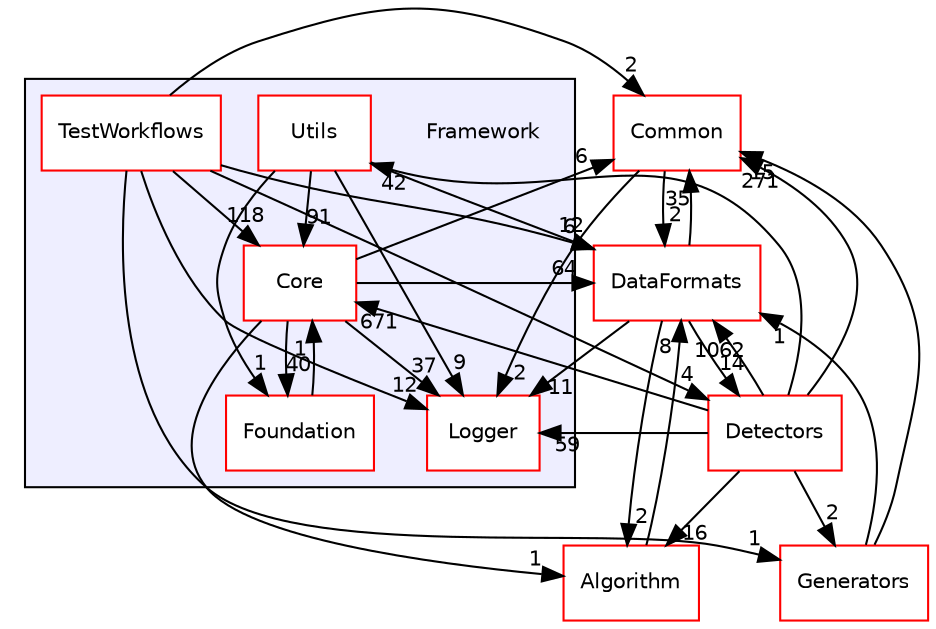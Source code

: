 digraph "/home/travis/build/AliceO2Group/AliceO2/Framework" {
  bgcolor=transparent;
  compound=true
  node [ fontsize="10", fontname="Helvetica"];
  edge [ labelfontsize="10", labelfontname="Helvetica"];
  subgraph clusterdir_bcbb2cf9a3d3d83e5515c82071a07177 {
    graph [ bgcolor="#eeeeff", pencolor="black", label="" URL="dir_bcbb2cf9a3d3d83e5515c82071a07177.html"];
    dir_bcbb2cf9a3d3d83e5515c82071a07177 [shape=plaintext label="Framework"];
    dir_9f165b2481dacfe69aa54d326bd5cd47 [shape=box label="Core" color="red" fillcolor="white" style="filled" URL="dir_9f165b2481dacfe69aa54d326bd5cd47.html"];
    dir_5d813cdce1e9826318f2aba62999ca51 [shape=box label="Foundation" color="red" fillcolor="white" style="filled" URL="dir_5d813cdce1e9826318f2aba62999ca51.html"];
    dir_ab5a80d4bd40f73f0851d5ff6a022779 [shape=box label="Logger" color="red" fillcolor="white" style="filled" URL="dir_ab5a80d4bd40f73f0851d5ff6a022779.html"];
    dir_a8f73827fca2a0188d35dc47dc5b0ea3 [shape=box label="TestWorkflows" color="red" fillcolor="white" style="filled" URL="dir_a8f73827fca2a0188d35dc47dc5b0ea3.html"];
    dir_86f64936653d09622c529b3cc7c8edcd [shape=box label="Utils" color="red" fillcolor="white" style="filled" URL="dir_86f64936653d09622c529b3cc7c8edcd.html"];
  }
  dir_0b342c6c6b7d2278121a0bb9c4985063 [shape=box label="Generators" color="red" URL="dir_0b342c6c6b7d2278121a0bb9c4985063.html"];
  dir_4ab6b4cc6a7edbff49100e9123df213f [shape=box label="Common" color="red" URL="dir_4ab6b4cc6a7edbff49100e9123df213f.html"];
  dir_051dca18e802f8e9474f2e30d29c04e0 [shape=box label="Detectors" color="red" URL="dir_051dca18e802f8e9474f2e30d29c04e0.html"];
  dir_8ba487e25de5ee77e05e9dce7582cb98 [shape=box label="Algorithm" color="red" URL="dir_8ba487e25de5ee77e05e9dce7582cb98.html"];
  dir_2171f7ec022c5423887b07c69b2f5b48 [shape=box label="DataFormats" color="red" URL="dir_2171f7ec022c5423887b07c69b2f5b48.html"];
  dir_a8f73827fca2a0188d35dc47dc5b0ea3->dir_0b342c6c6b7d2278121a0bb9c4985063 [headlabel="1", labeldistance=1.5 headhref="dir_000015_000682.html"];
  dir_a8f73827fca2a0188d35dc47dc5b0ea3->dir_4ab6b4cc6a7edbff49100e9123df213f [headlabel="2", labeldistance=1.5 headhref="dir_000015_000028.html"];
  dir_a8f73827fca2a0188d35dc47dc5b0ea3->dir_9f165b2481dacfe69aa54d326bd5cd47 [headlabel="118", labeldistance=1.5 headhref="dir_000015_000666.html"];
  dir_a8f73827fca2a0188d35dc47dc5b0ea3->dir_051dca18e802f8e9474f2e30d29c04e0 [headlabel="4", labeldistance=1.5 headhref="dir_000015_000040.html"];
  dir_a8f73827fca2a0188d35dc47dc5b0ea3->dir_ab5a80d4bd40f73f0851d5ff6a022779 [headlabel="12", labeldistance=1.5 headhref="dir_000015_000676.html"];
  dir_a8f73827fca2a0188d35dc47dc5b0ea3->dir_2171f7ec022c5423887b07c69b2f5b48 [headlabel="6", labeldistance=1.5 headhref="dir_000015_000077.html"];
  dir_0b342c6c6b7d2278121a0bb9c4985063->dir_4ab6b4cc6a7edbff49100e9123df213f [headlabel="15", labeldistance=1.5 headhref="dir_000682_000028.html"];
  dir_0b342c6c6b7d2278121a0bb9c4985063->dir_2171f7ec022c5423887b07c69b2f5b48 [headlabel="1", labeldistance=1.5 headhref="dir_000682_000077.html"];
  dir_4ab6b4cc6a7edbff49100e9123df213f->dir_ab5a80d4bd40f73f0851d5ff6a022779 [headlabel="2", labeldistance=1.5 headhref="dir_000028_000676.html"];
  dir_4ab6b4cc6a7edbff49100e9123df213f->dir_2171f7ec022c5423887b07c69b2f5b48 [headlabel="2", labeldistance=1.5 headhref="dir_000028_000077.html"];
  dir_9f165b2481dacfe69aa54d326bd5cd47->dir_4ab6b4cc6a7edbff49100e9123df213f [headlabel="6", labeldistance=1.5 headhref="dir_000666_000028.html"];
  dir_9f165b2481dacfe69aa54d326bd5cd47->dir_8ba487e25de5ee77e05e9dce7582cb98 [headlabel="1", labeldistance=1.5 headhref="dir_000666_000000.html"];
  dir_9f165b2481dacfe69aa54d326bd5cd47->dir_5d813cdce1e9826318f2aba62999ca51 [headlabel="40", labeldistance=1.5 headhref="dir_000666_000671.html"];
  dir_9f165b2481dacfe69aa54d326bd5cd47->dir_ab5a80d4bd40f73f0851d5ff6a022779 [headlabel="37", labeldistance=1.5 headhref="dir_000666_000676.html"];
  dir_9f165b2481dacfe69aa54d326bd5cd47->dir_2171f7ec022c5423887b07c69b2f5b48 [headlabel="64", labeldistance=1.5 headhref="dir_000666_000077.html"];
  dir_051dca18e802f8e9474f2e30d29c04e0->dir_0b342c6c6b7d2278121a0bb9c4985063 [headlabel="2", labeldistance=1.5 headhref="dir_000040_000682.html"];
  dir_051dca18e802f8e9474f2e30d29c04e0->dir_4ab6b4cc6a7edbff49100e9123df213f [headlabel="271", labeldistance=1.5 headhref="dir_000040_000028.html"];
  dir_051dca18e802f8e9474f2e30d29c04e0->dir_9f165b2481dacfe69aa54d326bd5cd47 [headlabel="671", labeldistance=1.5 headhref="dir_000040_000666.html"];
  dir_051dca18e802f8e9474f2e30d29c04e0->dir_8ba487e25de5ee77e05e9dce7582cb98 [headlabel="16", labeldistance=1.5 headhref="dir_000040_000000.html"];
  dir_051dca18e802f8e9474f2e30d29c04e0->dir_86f64936653d09622c529b3cc7c8edcd [headlabel="42", labeldistance=1.5 headhref="dir_000040_000054.html"];
  dir_051dca18e802f8e9474f2e30d29c04e0->dir_ab5a80d4bd40f73f0851d5ff6a022779 [headlabel="59", labeldistance=1.5 headhref="dir_000040_000676.html"];
  dir_051dca18e802f8e9474f2e30d29c04e0->dir_2171f7ec022c5423887b07c69b2f5b48 [headlabel="1062", labeldistance=1.5 headhref="dir_000040_000077.html"];
  dir_8ba487e25de5ee77e05e9dce7582cb98->dir_2171f7ec022c5423887b07c69b2f5b48 [headlabel="8", labeldistance=1.5 headhref="dir_000000_000077.html"];
  dir_5d813cdce1e9826318f2aba62999ca51->dir_9f165b2481dacfe69aa54d326bd5cd47 [headlabel="1", labeldistance=1.5 headhref="dir_000671_000666.html"];
  dir_86f64936653d09622c529b3cc7c8edcd->dir_9f165b2481dacfe69aa54d326bd5cd47 [headlabel="91", labeldistance=1.5 headhref="dir_000054_000666.html"];
  dir_86f64936653d09622c529b3cc7c8edcd->dir_5d813cdce1e9826318f2aba62999ca51 [headlabel="1", labeldistance=1.5 headhref="dir_000054_000671.html"];
  dir_86f64936653d09622c529b3cc7c8edcd->dir_ab5a80d4bd40f73f0851d5ff6a022779 [headlabel="9", labeldistance=1.5 headhref="dir_000054_000676.html"];
  dir_86f64936653d09622c529b3cc7c8edcd->dir_2171f7ec022c5423887b07c69b2f5b48 [headlabel="12", labeldistance=1.5 headhref="dir_000054_000077.html"];
  dir_2171f7ec022c5423887b07c69b2f5b48->dir_4ab6b4cc6a7edbff49100e9123df213f [headlabel="35", labeldistance=1.5 headhref="dir_000077_000028.html"];
  dir_2171f7ec022c5423887b07c69b2f5b48->dir_051dca18e802f8e9474f2e30d29c04e0 [headlabel="14", labeldistance=1.5 headhref="dir_000077_000040.html"];
  dir_2171f7ec022c5423887b07c69b2f5b48->dir_8ba487e25de5ee77e05e9dce7582cb98 [headlabel="2", labeldistance=1.5 headhref="dir_000077_000000.html"];
  dir_2171f7ec022c5423887b07c69b2f5b48->dir_ab5a80d4bd40f73f0851d5ff6a022779 [headlabel="11", labeldistance=1.5 headhref="dir_000077_000676.html"];
}
